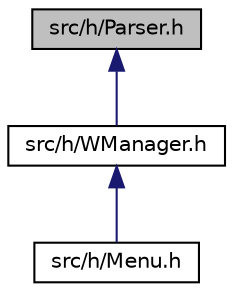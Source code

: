 digraph "src/h/Parser.h"
{
 // LATEX_PDF_SIZE
  edge [fontname="Helvetica",fontsize="10",labelfontname="Helvetica",labelfontsize="10"];
  node [fontname="Helvetica",fontsize="10",shape=record];
  Node1 [label="src/h/Parser.h",height=0.2,width=0.4,color="black", fillcolor="grey75", style="filled", fontcolor="black",tooltip="Declaration of the Parser class."];
  Node1 -> Node2 [dir="back",color="midnightblue",fontsize="10",style="solid",fontname="Helvetica"];
  Node2 [label="src/h/WManager.h",height=0.2,width=0.4,color="black", fillcolor="white", style="filled",URL="$WManager_8h.html",tooltip="Declaration of the WManager class."];
  Node2 -> Node3 [dir="back",color="midnightblue",fontsize="10",style="solid",fontname="Helvetica"];
  Node3 [label="src/h/Menu.h",height=0.2,width=0.4,color="black", fillcolor="white", style="filled",URL="$Menu_8h.html",tooltip="Declaration of the Menu class."];
}
